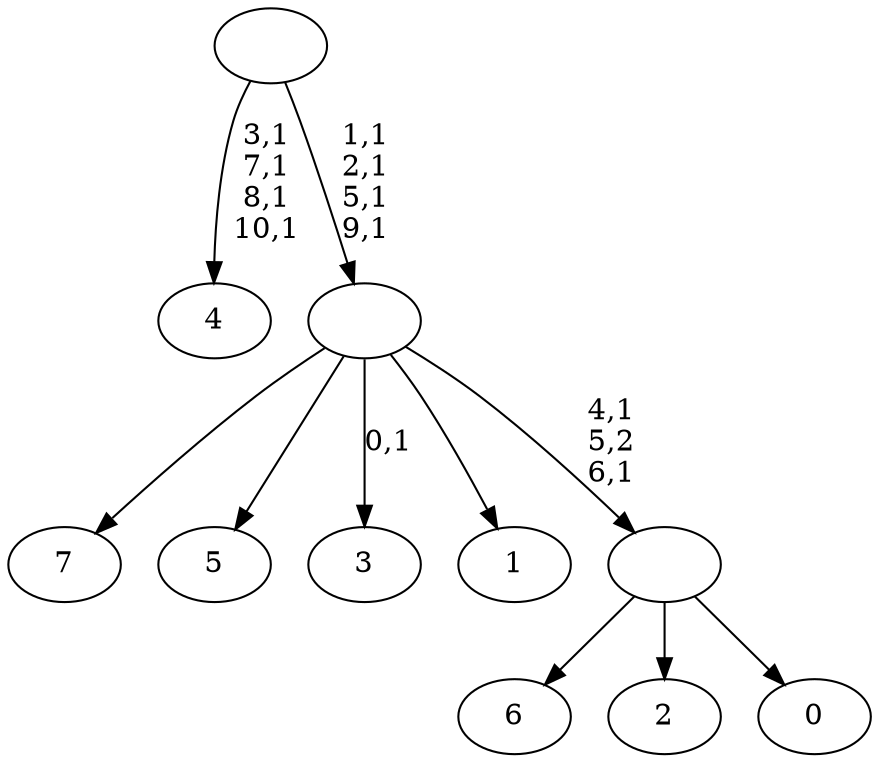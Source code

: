 digraph T {
	19 [label="7"]
	18 [label="6"]
	17 [label="5"]
	16 [label="4"]
	11 [label="3"]
	9 [label="2"]
	8 [label="1"]
	7 [label="0"]
	6 [label=""]
	4 [label=""]
	0 [label=""]
	6 -> 18 [label=""]
	6 -> 9 [label=""]
	6 -> 7 [label=""]
	4 -> 6 [label="4,1\n5,2\n6,1"]
	4 -> 11 [label="0,1"]
	4 -> 19 [label=""]
	4 -> 17 [label=""]
	4 -> 8 [label=""]
	0 -> 4 [label="1,1\n2,1\n5,1\n9,1"]
	0 -> 16 [label="3,1\n7,1\n8,1\n10,1"]
}

